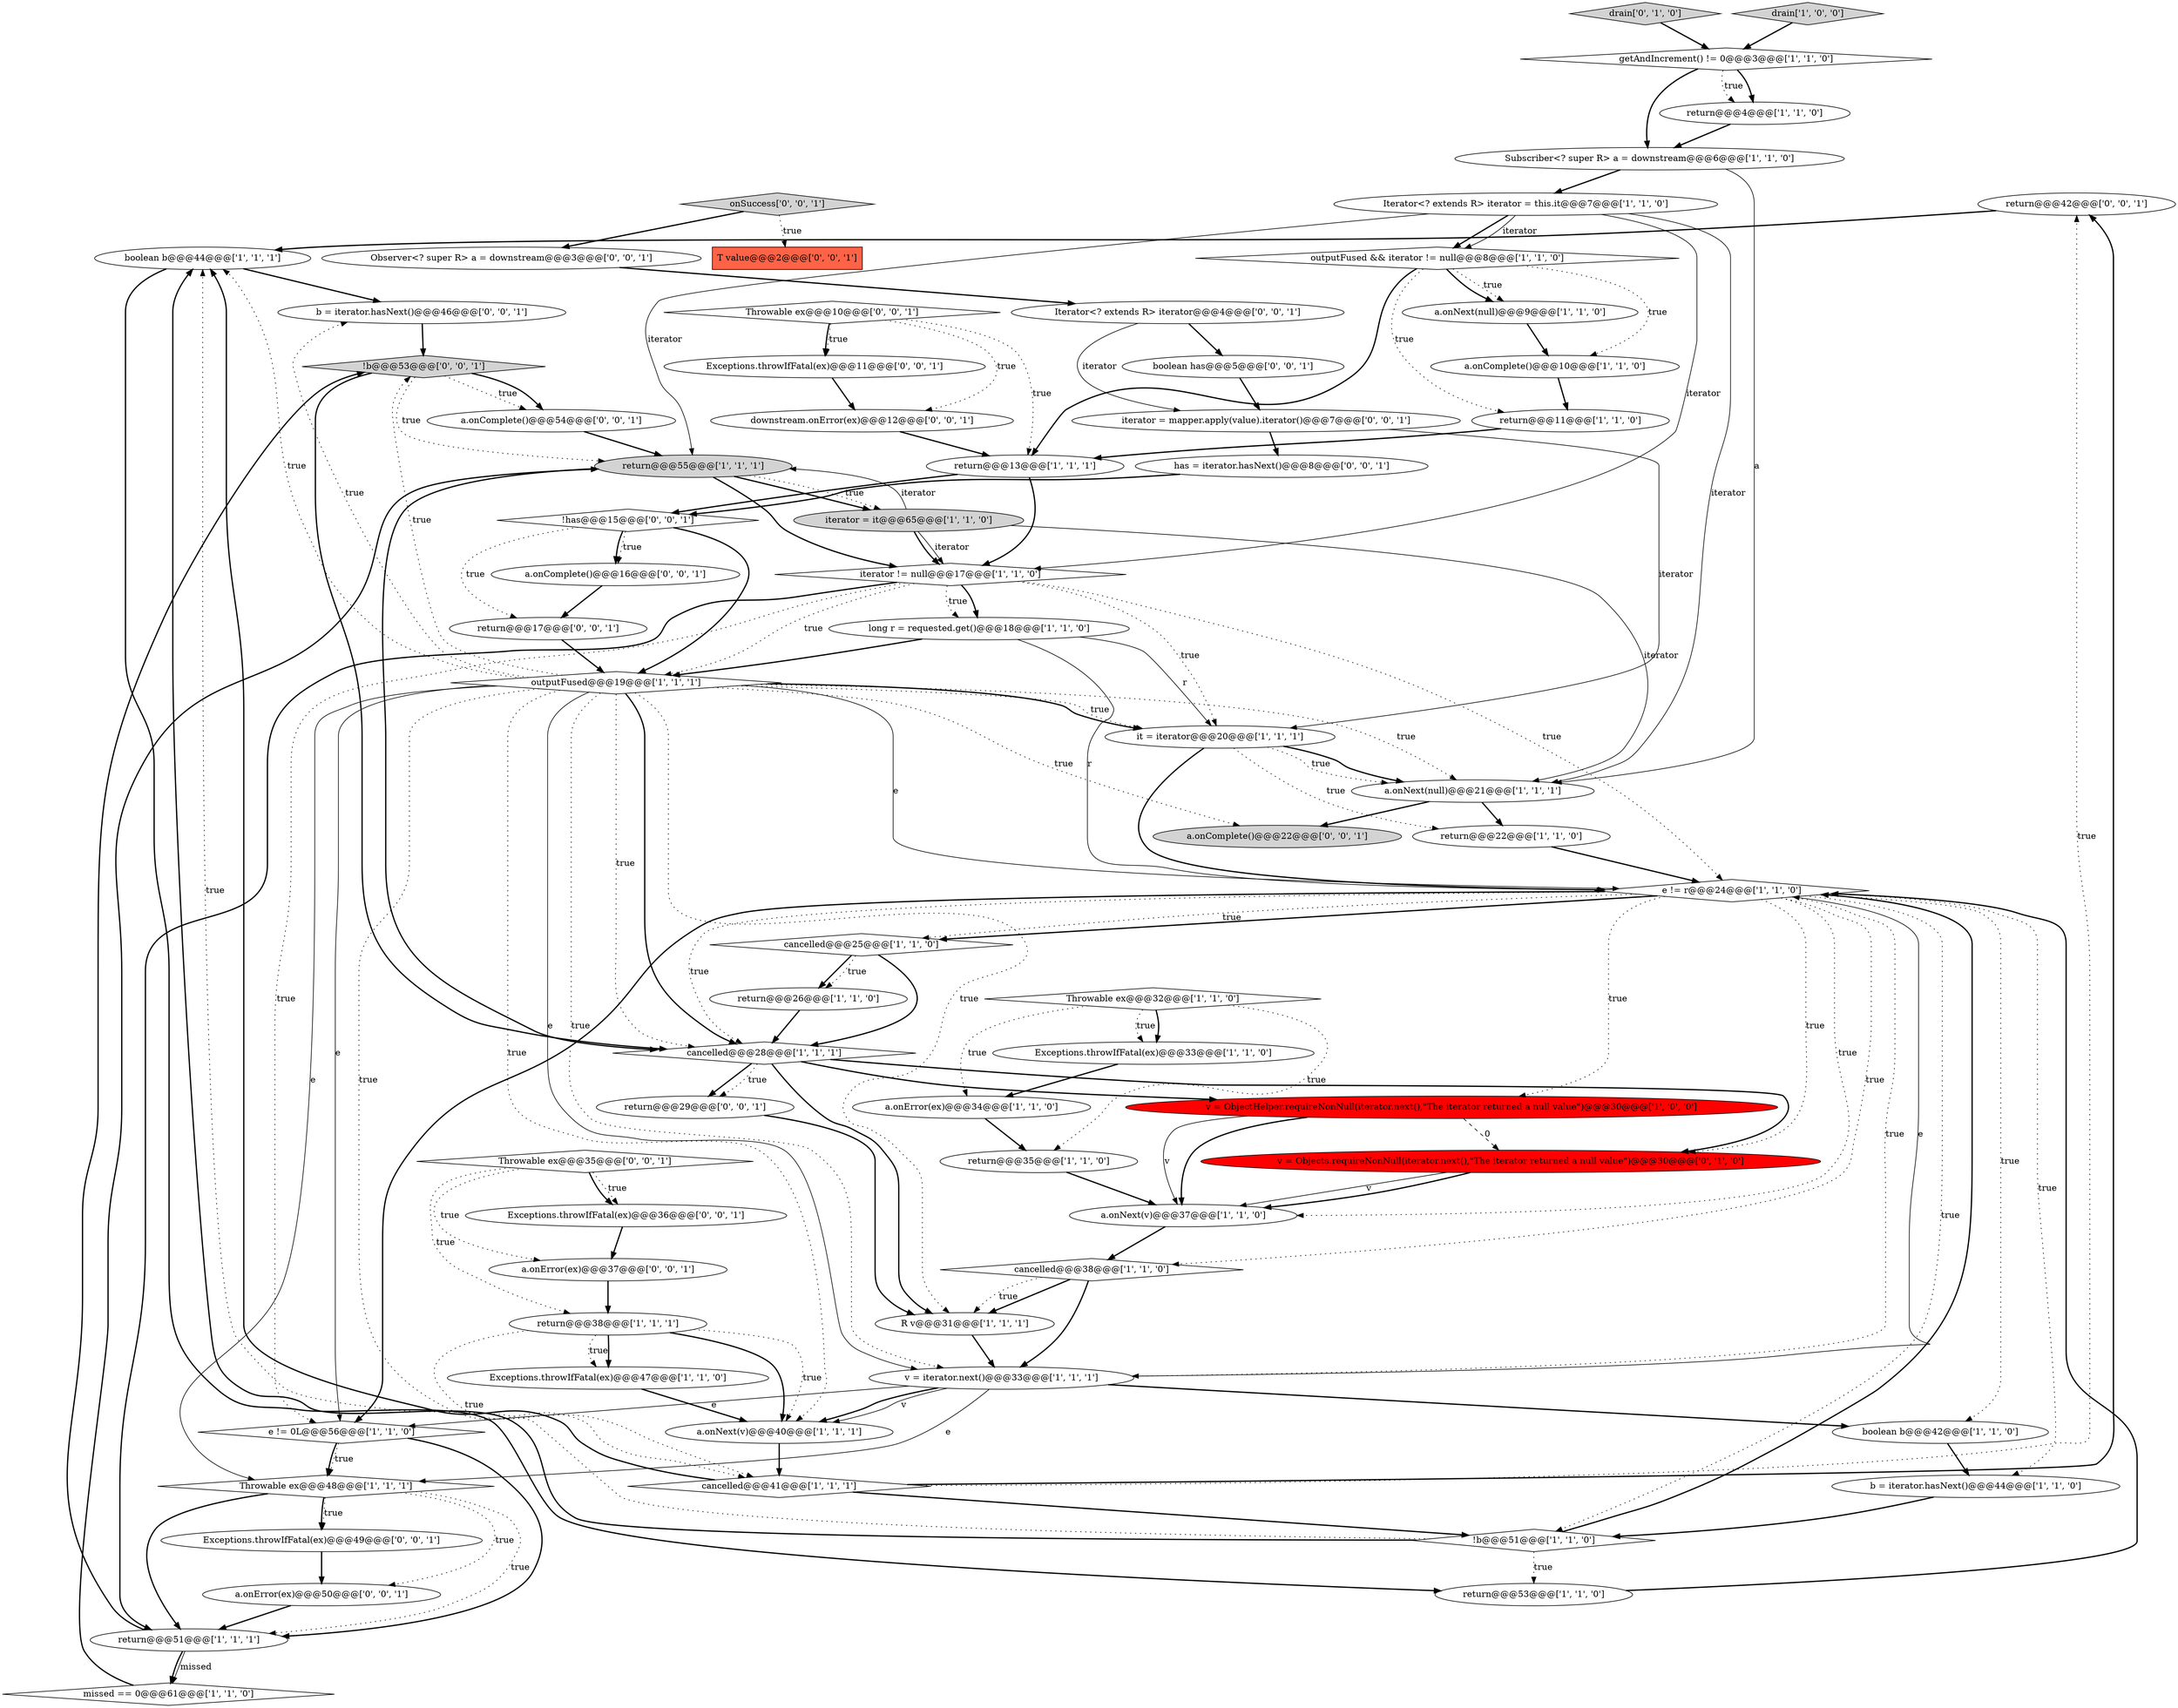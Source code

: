 digraph {
49 [style = filled, label = "return@@@42@@@['0', '0', '1']", fillcolor = white, shape = ellipse image = "AAA0AAABBB3BBB"];
7 [style = filled, label = "cancelled@@@25@@@['1', '1', '0']", fillcolor = white, shape = diamond image = "AAA0AAABBB1BBB"];
42 [style = filled, label = "outputFused@@@19@@@['1', '1', '1']", fillcolor = white, shape = diamond image = "AAA0AAABBB1BBB"];
27 [style = filled, label = "return@@@51@@@['1', '1', '1']", fillcolor = white, shape = ellipse image = "AAA0AAABBB1BBB"];
26 [style = filled, label = "Exceptions.throwIfFatal(ex)@@@47@@@['1', '1', '0']", fillcolor = white, shape = ellipse image = "AAA0AAABBB1BBB"];
24 [style = filled, label = "v = ObjectHelper.requireNonNull(iterator.next(),\"The iterator returned a null value\")@@@30@@@['1', '0', '0']", fillcolor = red, shape = ellipse image = "AAA1AAABBB1BBB"];
3 [style = filled, label = "iterator != null@@@17@@@['1', '1', '0']", fillcolor = white, shape = diamond image = "AAA0AAABBB1BBB"];
23 [style = filled, label = "e != 0L@@@56@@@['1', '1', '0']", fillcolor = white, shape = diamond image = "AAA0AAABBB1BBB"];
25 [style = filled, label = "Throwable ex@@@32@@@['1', '1', '0']", fillcolor = white, shape = diamond image = "AAA0AAABBB1BBB"];
30 [style = filled, label = "return@@@55@@@['1', '1', '1']", fillcolor = lightgray, shape = ellipse image = "AAA0AAABBB1BBB"];
8 [style = filled, label = "return@@@38@@@['1', '1', '1']", fillcolor = white, shape = ellipse image = "AAA0AAABBB1BBB"];
54 [style = filled, label = "a.onComplete()@@@16@@@['0', '0', '1']", fillcolor = white, shape = ellipse image = "AAA0AAABBB3BBB"];
62 [style = filled, label = "return@@@17@@@['0', '0', '1']", fillcolor = white, shape = ellipse image = "AAA0AAABBB3BBB"];
44 [style = filled, label = "drain['0', '1', '0']", fillcolor = lightgray, shape = diamond image = "AAA0AAABBB2BBB"];
69 [style = filled, label = "Throwable ex@@@10@@@['0', '0', '1']", fillcolor = white, shape = diamond image = "AAA0AAABBB3BBB"];
65 [style = filled, label = "a.onComplete()@@@54@@@['0', '0', '1']", fillcolor = white, shape = ellipse image = "AAA0AAABBB3BBB"];
11 [style = filled, label = "Iterator<? extends R> iterator = this.it@@@7@@@['1', '1', '0']", fillcolor = white, shape = ellipse image = "AAA0AAABBB1BBB"];
0 [style = filled, label = "cancelled@@@38@@@['1', '1', '0']", fillcolor = white, shape = diamond image = "AAA0AAABBB1BBB"];
18 [style = filled, label = "iterator = it@@@65@@@['1', '1', '0']", fillcolor = lightgray, shape = ellipse image = "AAA0AAABBB1BBB"];
61 [style = filled, label = "boolean has@@@5@@@['0', '0', '1']", fillcolor = white, shape = ellipse image = "AAA0AAABBB3BBB"];
53 [style = filled, label = "return@@@29@@@['0', '0', '1']", fillcolor = white, shape = ellipse image = "AAA0AAABBB3BBB"];
17 [style = filled, label = "Subscriber<? super R> a = downstream@@@6@@@['1', '1', '0']", fillcolor = white, shape = ellipse image = "AAA0AAABBB1BBB"];
22 [style = filled, label = "boolean b@@@42@@@['1', '1', '0']", fillcolor = white, shape = ellipse image = "AAA0AAABBB1BBB"];
9 [style = filled, label = "it = iterator@@@20@@@['1', '1', '1']", fillcolor = white, shape = ellipse image = "AAA0AAABBB1BBB"];
40 [style = filled, label = "return@@@35@@@['1', '1', '0']", fillcolor = white, shape = ellipse image = "AAA0AAABBB1BBB"];
63 [style = filled, label = "Exceptions.throwIfFatal(ex)@@@36@@@['0', '0', '1']", fillcolor = white, shape = ellipse image = "AAA0AAABBB3BBB"];
46 [style = filled, label = "Exceptions.throwIfFatal(ex)@@@49@@@['0', '0', '1']", fillcolor = white, shape = ellipse image = "AAA0AAABBB3BBB"];
50 [style = filled, label = "!b@@@53@@@['0', '0', '1']", fillcolor = lightgray, shape = diamond image = "AAA0AAABBB3BBB"];
56 [style = filled, label = "a.onComplete()@@@22@@@['0', '0', '1']", fillcolor = lightgray, shape = ellipse image = "AAA0AAABBB3BBB"];
67 [style = filled, label = "Iterator<? extends R> iterator@@@4@@@['0', '0', '1']", fillcolor = white, shape = ellipse image = "AAA0AAABBB3BBB"];
47 [style = filled, label = "!has@@@15@@@['0', '0', '1']", fillcolor = white, shape = diamond image = "AAA0AAABBB3BBB"];
31 [style = filled, label = "return@@@11@@@['1', '1', '0']", fillcolor = white, shape = ellipse image = "AAA0AAABBB1BBB"];
39 [style = filled, label = "missed == 0@@@61@@@['1', '1', '0']", fillcolor = white, shape = diamond image = "AAA0AAABBB1BBB"];
19 [style = filled, label = "Throwable ex@@@48@@@['1', '1', '1']", fillcolor = white, shape = diamond image = "AAA0AAABBB1BBB"];
59 [style = filled, label = "has = iterator.hasNext()@@@8@@@['0', '0', '1']", fillcolor = white, shape = ellipse image = "AAA0AAABBB3BBB"];
21 [style = filled, label = "a.onNext(null)@@@21@@@['1', '1', '1']", fillcolor = white, shape = ellipse image = "AAA0AAABBB1BBB"];
15 [style = filled, label = "a.onNext(null)@@@9@@@['1', '1', '0']", fillcolor = white, shape = ellipse image = "AAA0AAABBB1BBB"];
12 [style = filled, label = "return@@@4@@@['1', '1', '0']", fillcolor = white, shape = ellipse image = "AAA0AAABBB1BBB"];
4 [style = filled, label = "return@@@26@@@['1', '1', '0']", fillcolor = white, shape = ellipse image = "AAA0AAABBB1BBB"];
43 [style = filled, label = "return@@@13@@@['1', '1', '1']", fillcolor = white, shape = ellipse image = "AAA0AAABBB1BBB"];
13 [style = filled, label = "R v@@@31@@@['1', '1', '1']", fillcolor = white, shape = ellipse image = "AAA0AAABBB1BBB"];
34 [style = filled, label = "cancelled@@@41@@@['1', '1', '1']", fillcolor = white, shape = diamond image = "AAA0AAABBB1BBB"];
66 [style = filled, label = "Exceptions.throwIfFatal(ex)@@@11@@@['0', '0', '1']", fillcolor = white, shape = ellipse image = "AAA0AAABBB3BBB"];
37 [style = filled, label = "long r = requested.get()@@@18@@@['1', '1', '0']", fillcolor = white, shape = ellipse image = "AAA0AAABBB1BBB"];
55 [style = filled, label = "a.onError(ex)@@@50@@@['0', '0', '1']", fillcolor = white, shape = ellipse image = "AAA0AAABBB3BBB"];
29 [style = filled, label = "return@@@22@@@['1', '1', '0']", fillcolor = white, shape = ellipse image = "AAA0AAABBB1BBB"];
1 [style = filled, label = "v = iterator.next()@@@33@@@['1', '1', '1']", fillcolor = white, shape = ellipse image = "AAA0AAABBB1BBB"];
68 [style = filled, label = "Throwable ex@@@35@@@['0', '0', '1']", fillcolor = white, shape = diamond image = "AAA0AAABBB3BBB"];
60 [style = filled, label = "a.onError(ex)@@@37@@@['0', '0', '1']", fillcolor = white, shape = ellipse image = "AAA0AAABBB3BBB"];
36 [style = filled, label = "outputFused && iterator != null@@@8@@@['1', '1', '0']", fillcolor = white, shape = diamond image = "AAA0AAABBB1BBB"];
58 [style = filled, label = "Observer<? super R> a = downstream@@@3@@@['0', '0', '1']", fillcolor = white, shape = ellipse image = "AAA0AAABBB3BBB"];
41 [style = filled, label = "a.onComplete()@@@10@@@['1', '1', '0']", fillcolor = white, shape = ellipse image = "AAA0AAABBB1BBB"];
64 [style = filled, label = "downstream.onError(ex)@@@12@@@['0', '0', '1']", fillcolor = white, shape = ellipse image = "AAA0AAABBB3BBB"];
2 [style = filled, label = "boolean b@@@44@@@['1', '1', '1']", fillcolor = white, shape = ellipse image = "AAA0AAABBB1BBB"];
38 [style = filled, label = "a.onNext(v)@@@37@@@['1', '1', '0']", fillcolor = white, shape = ellipse image = "AAA0AAABBB1BBB"];
52 [style = filled, label = "b = iterator.hasNext()@@@46@@@['0', '0', '1']", fillcolor = white, shape = ellipse image = "AAA0AAABBB3BBB"];
32 [style = filled, label = "return@@@53@@@['1', '1', '0']", fillcolor = white, shape = ellipse image = "AAA0AAABBB1BBB"];
33 [style = filled, label = "a.onNext(v)@@@40@@@['1', '1', '1']", fillcolor = white, shape = ellipse image = "AAA0AAABBB1BBB"];
28 [style = filled, label = "getAndIncrement() != 0@@@3@@@['1', '1', '0']", fillcolor = white, shape = diamond image = "AAA0AAABBB1BBB"];
20 [style = filled, label = "a.onError(ex)@@@34@@@['1', '1', '0']", fillcolor = white, shape = ellipse image = "AAA0AAABBB1BBB"];
10 [style = filled, label = "e != r@@@24@@@['1', '1', '0']", fillcolor = white, shape = diamond image = "AAA0AAABBB1BBB"];
35 [style = filled, label = "b = iterator.hasNext()@@@44@@@['1', '1', '0']", fillcolor = white, shape = ellipse image = "AAA0AAABBB1BBB"];
45 [style = filled, label = "v = Objects.requireNonNull(iterator.next(),\"The iterator returned a null value\")@@@30@@@['0', '1', '0']", fillcolor = red, shape = ellipse image = "AAA1AAABBB2BBB"];
48 [style = filled, label = "iterator = mapper.apply(value).iterator()@@@7@@@['0', '0', '1']", fillcolor = white, shape = ellipse image = "AAA0AAABBB3BBB"];
51 [style = filled, label = "T value@@@2@@@['0', '0', '1']", fillcolor = tomato, shape = box image = "AAA0AAABBB3BBB"];
5 [style = filled, label = "cancelled@@@28@@@['1', '1', '1']", fillcolor = white, shape = diamond image = "AAA0AAABBB1BBB"];
14 [style = filled, label = "Exceptions.throwIfFatal(ex)@@@33@@@['1', '1', '0']", fillcolor = white, shape = ellipse image = "AAA0AAABBB1BBB"];
16 [style = filled, label = "drain['1', '0', '0']", fillcolor = lightgray, shape = diamond image = "AAA0AAABBB1BBB"];
6 [style = filled, label = "!b@@@51@@@['1', '1', '0']", fillcolor = white, shape = diamond image = "AAA0AAABBB1BBB"];
57 [style = filled, label = "onSuccess['0', '0', '1']", fillcolor = lightgray, shape = diamond image = "AAA0AAABBB3BBB"];
50->65 [style = dotted, label="true"];
18->3 [style = bold, label=""];
50->30 [style = dotted, label="true"];
24->38 [style = solid, label="v"];
0->13 [style = bold, label=""];
10->38 [style = dotted, label="true"];
1->23 [style = solid, label="e"];
42->9 [style = bold, label=""];
6->32 [style = dotted, label="true"];
5->45 [style = bold, label=""];
25->14 [style = bold, label=""];
57->58 [style = bold, label=""];
9->10 [style = bold, label=""];
40->38 [style = bold, label=""];
30->18 [style = bold, label=""];
57->51 [style = dotted, label="true"];
11->36 [style = bold, label=""];
13->1 [style = bold, label=""];
37->9 [style = solid, label="r"];
3->27 [style = bold, label=""];
50->65 [style = bold, label=""];
45->38 [style = solid, label="v"];
43->3 [style = bold, label=""];
1->33 [style = bold, label=""];
21->56 [style = bold, label=""];
62->42 [style = bold, label=""];
50->5 [style = bold, label=""];
34->2 [style = bold, label=""];
18->3 [style = solid, label="iterator"];
66->64 [style = bold, label=""];
1->19 [style = solid, label="e"];
45->38 [style = bold, label=""];
9->21 [style = bold, label=""];
15->41 [style = bold, label=""];
42->33 [style = dotted, label="true"];
11->3 [style = solid, label="iterator"];
47->54 [style = dotted, label="true"];
2->32 [style = bold, label=""];
10->1 [style = dotted, label="true"];
2->52 [style = bold, label=""];
68->8 [style = dotted, label="true"];
64->43 [style = bold, label=""];
11->21 [style = solid, label="iterator"];
69->43 [style = dotted, label="true"];
14->20 [style = bold, label=""];
3->42 [style = dotted, label="true"];
10->6 [style = dotted, label="true"];
1->33 [style = solid, label="v"];
54->62 [style = bold, label=""];
19->27 [style = dotted, label="true"];
24->38 [style = bold, label=""];
23->19 [style = dotted, label="true"];
9->21 [style = dotted, label="true"];
27->39 [style = solid, label="missed"];
10->7 [style = bold, label=""];
36->31 [style = dotted, label="true"];
8->34 [style = dotted, label="true"];
32->10 [style = bold, label=""];
67->61 [style = bold, label=""];
6->2 [style = bold, label=""];
61->48 [style = bold, label=""];
7->5 [style = bold, label=""];
21->29 [style = bold, label=""];
68->63 [style = dotted, label="true"];
43->47 [style = bold, label=""];
1->10 [style = solid, label="e"];
24->45 [style = dashed, label="0"];
8->33 [style = dotted, label="true"];
47->54 [style = bold, label=""];
10->24 [style = dotted, label="true"];
25->20 [style = dotted, label="true"];
38->0 [style = bold, label=""];
42->52 [style = dotted, label="true"];
5->53 [style = bold, label=""];
55->27 [style = bold, label=""];
10->0 [style = dotted, label="true"];
19->46 [style = bold, label=""];
58->67 [style = bold, label=""];
37->10 [style = solid, label="r"];
18->30 [style = solid, label="iterator"];
3->23 [style = dotted, label="true"];
36->43 [style = bold, label=""];
8->33 [style = bold, label=""];
65->30 [style = bold, label=""];
68->60 [style = dotted, label="true"];
3->37 [style = bold, label=""];
47->42 [style = bold, label=""];
36->15 [style = dotted, label="true"];
34->49 [style = bold, label=""];
11->36 [style = solid, label="iterator"];
68->63 [style = bold, label=""];
3->10 [style = dotted, label="true"];
12->17 [style = bold, label=""];
10->45 [style = dotted, label="true"];
3->37 [style = dotted, label="true"];
7->4 [style = bold, label=""];
3->9 [style = dotted, label="true"];
28->12 [style = bold, label=""];
60->8 [style = bold, label=""];
67->48 [style = solid, label="iterator"];
69->66 [style = dotted, label="true"];
10->35 [style = dotted, label="true"];
42->2 [style = dotted, label="true"];
69->64 [style = dotted, label="true"];
59->47 [style = bold, label=""];
42->1 [style = dotted, label="true"];
42->5 [style = dotted, label="true"];
27->39 [style = bold, label=""];
6->2 [style = dotted, label="true"];
63->60 [style = bold, label=""];
30->3 [style = bold, label=""];
5->53 [style = dotted, label="true"];
30->5 [style = bold, label=""];
10->23 [style = bold, label=""];
30->18 [style = dotted, label="true"];
5->24 [style = bold, label=""];
0->1 [style = bold, label=""];
6->10 [style = bold, label=""];
23->19 [style = bold, label=""];
5->13 [style = bold, label=""];
17->21 [style = solid, label="a"];
28->17 [style = bold, label=""];
31->43 [style = bold, label=""];
29->10 [style = bold, label=""];
49->2 [style = bold, label=""];
52->50 [style = bold, label=""];
41->31 [style = bold, label=""];
42->23 [style = solid, label="e"];
22->35 [style = bold, label=""];
69->66 [style = bold, label=""];
42->34 [style = dotted, label="true"];
4->5 [style = bold, label=""];
42->19 [style = solid, label="e"];
37->42 [style = bold, label=""];
53->13 [style = bold, label=""];
28->12 [style = dotted, label="true"];
46->55 [style = bold, label=""];
48->9 [style = solid, label="iterator"];
36->41 [style = dotted, label="true"];
48->59 [style = bold, label=""];
8->26 [style = dotted, label="true"];
9->29 [style = dotted, label="true"];
0->13 [style = dotted, label="true"];
23->27 [style = bold, label=""];
35->6 [style = bold, label=""];
42->50 [style = dotted, label="true"];
47->62 [style = dotted, label="true"];
36->15 [style = bold, label=""];
18->21 [style = solid, label="iterator"];
8->26 [style = bold, label=""];
25->14 [style = dotted, label="true"];
11->30 [style = solid, label="iterator"];
10->5 [style = dotted, label="true"];
34->49 [style = dotted, label="true"];
42->1 [style = solid, label="e"];
1->22 [style = bold, label=""];
39->30 [style = bold, label=""];
20->40 [style = bold, label=""];
19->55 [style = dotted, label="true"];
25->40 [style = dotted, label="true"];
16->28 [style = bold, label=""];
42->9 [style = dotted, label="true"];
44->28 [style = bold, label=""];
19->27 [style = bold, label=""];
27->50 [style = bold, label=""];
42->56 [style = dotted, label="true"];
7->4 [style = dotted, label="true"];
19->46 [style = dotted, label="true"];
34->6 [style = bold, label=""];
10->22 [style = dotted, label="true"];
42->5 [style = bold, label=""];
42->21 [style = dotted, label="true"];
26->33 [style = bold, label=""];
33->34 [style = bold, label=""];
10->7 [style = dotted, label="true"];
42->10 [style = solid, label="e"];
17->11 [style = bold, label=""];
42->13 [style = dotted, label="true"];
}

